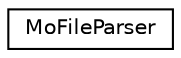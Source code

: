 digraph "Graphical Class Hierarchy"
{
  edge [fontname="Helvetica",fontsize="10",labelfontname="Helvetica",labelfontsize="10"];
  node [fontname="Helvetica",fontsize="10",shape=record];
  rankdir="LR";
  Node1 [label="MoFileParser",height=0.2,width=0.4,color="black", fillcolor="white", style="filled",URL="$class_cake_1_1_i18n_1_1_parser_1_1_mo_file_parser.html"];
}
